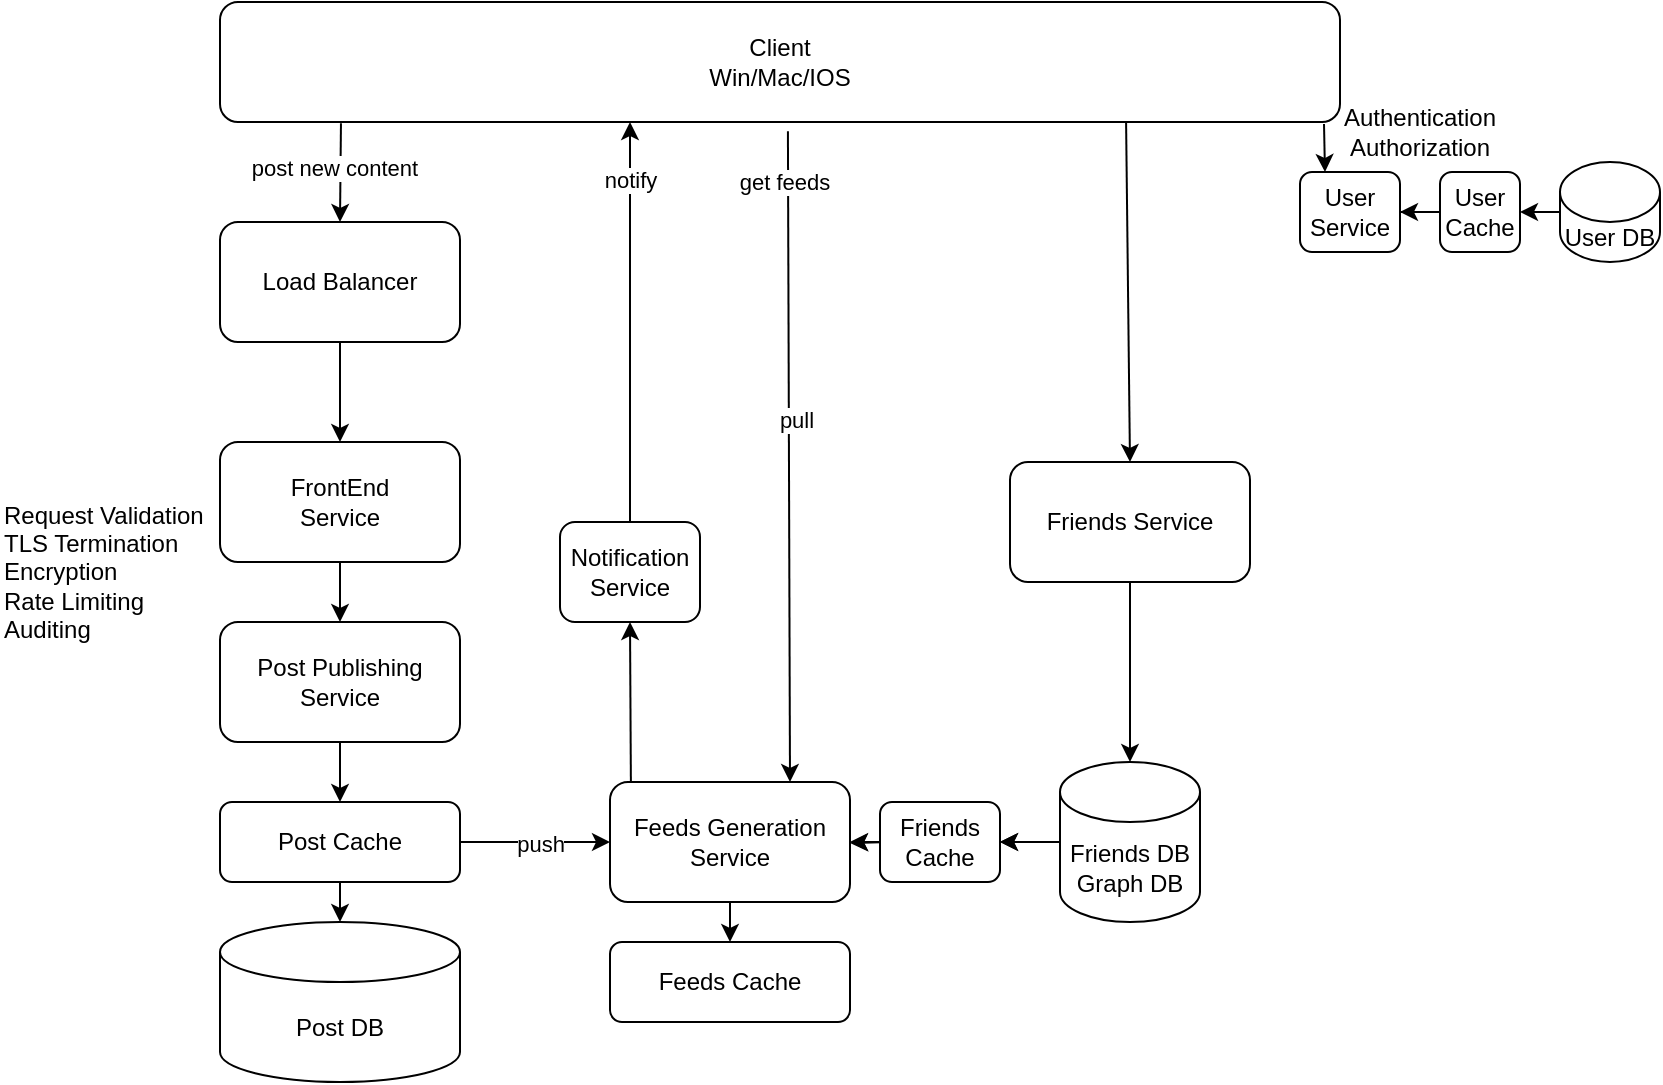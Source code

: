 <mxfile version="21.6.5" type="github">
  <diagram name="Page-1" id="GFhdytpFb7_LWYvXNSDk">
    <mxGraphModel dx="2266" dy="837" grid="1" gridSize="10" guides="1" tooltips="1" connect="1" arrows="1" fold="1" page="1" pageScale="1" pageWidth="850" pageHeight="1100" math="0" shadow="0">
      <root>
        <mxCell id="0" />
        <mxCell id="1" parent="0" />
        <mxCell id="Xg-XVn-29vVTGPL4Vdcd-1" value="Client&lt;br&gt;Win/Mac/IOS" style="rounded=1;whiteSpace=wrap;html=1;" vertex="1" parent="1">
          <mxGeometry x="120" y="110" width="560" height="60" as="geometry" />
        </mxCell>
        <mxCell id="Xg-XVn-29vVTGPL4Vdcd-2" value="Load Balancer" style="rounded=1;whiteSpace=wrap;html=1;" vertex="1" parent="1">
          <mxGeometry x="120" y="220" width="120" height="60" as="geometry" />
        </mxCell>
        <mxCell id="Xg-XVn-29vVTGPL4Vdcd-3" value="" style="endArrow=classic;html=1;rounded=0;exitX=0.108;exitY=1.01;exitDx=0;exitDy=0;exitPerimeter=0;entryX=0.5;entryY=0;entryDx=0;entryDy=0;" edge="1" parent="1" source="Xg-XVn-29vVTGPL4Vdcd-1" target="Xg-XVn-29vVTGPL4Vdcd-2">
          <mxGeometry width="50" height="50" relative="1" as="geometry">
            <mxPoint x="310" y="250" as="sourcePoint" />
            <mxPoint x="360" y="200" as="targetPoint" />
          </mxGeometry>
        </mxCell>
        <mxCell id="Xg-XVn-29vVTGPL4Vdcd-41" value="post new content" style="edgeLabel;html=1;align=center;verticalAlign=middle;resizable=0;points=[];" vertex="1" connectable="0" parent="Xg-XVn-29vVTGPL4Vdcd-3">
          <mxGeometry x="-0.092" y="-4" relative="1" as="geometry">
            <mxPoint as="offset" />
          </mxGeometry>
        </mxCell>
        <mxCell id="Xg-XVn-29vVTGPL4Vdcd-5" value="FrontEnd&lt;br&gt;Service" style="rounded=1;whiteSpace=wrap;html=1;" vertex="1" parent="1">
          <mxGeometry x="120" y="330" width="120" height="60" as="geometry" />
        </mxCell>
        <mxCell id="Xg-XVn-29vVTGPL4Vdcd-6" value="" style="endArrow=classic;html=1;rounded=0;exitX=0.5;exitY=1;exitDx=0;exitDy=0;" edge="1" parent="1" source="Xg-XVn-29vVTGPL4Vdcd-5">
          <mxGeometry width="50" height="50" relative="1" as="geometry">
            <mxPoint x="310" y="490" as="sourcePoint" />
            <mxPoint x="180" y="420" as="targetPoint" />
          </mxGeometry>
        </mxCell>
        <mxCell id="Xg-XVn-29vVTGPL4Vdcd-7" value="Request Validation&lt;br&gt;TLS Termination&lt;br&gt;Encryption&lt;br&gt;Rate Limiting&lt;br&gt;Auditing" style="text;html=1;strokeColor=none;fillColor=none;align=left;verticalAlign=middle;whiteSpace=wrap;rounded=0;" vertex="1" parent="1">
          <mxGeometry x="10" y="360" width="110" height="70" as="geometry" />
        </mxCell>
        <mxCell id="Xg-XVn-29vVTGPL4Vdcd-9" value="" style="endArrow=classic;html=1;rounded=0;exitX=0.5;exitY=1;exitDx=0;exitDy=0;entryX=0.5;entryY=0;entryDx=0;entryDy=0;" edge="1" parent="1" source="Xg-XVn-29vVTGPL4Vdcd-2" target="Xg-XVn-29vVTGPL4Vdcd-5">
          <mxGeometry width="50" height="50" relative="1" as="geometry">
            <mxPoint x="310" y="380" as="sourcePoint" />
            <mxPoint x="360" y="330" as="targetPoint" />
          </mxGeometry>
        </mxCell>
        <mxCell id="Xg-XVn-29vVTGPL4Vdcd-10" value="Post Publishing Service" style="rounded=1;whiteSpace=wrap;html=1;" vertex="1" parent="1">
          <mxGeometry x="120" y="420" width="120" height="60" as="geometry" />
        </mxCell>
        <mxCell id="Xg-XVn-29vVTGPL4Vdcd-11" value="" style="endArrow=classic;html=1;rounded=0;exitX=0.5;exitY=1;exitDx=0;exitDy=0;" edge="1" parent="1" source="Xg-XVn-29vVTGPL4Vdcd-10">
          <mxGeometry width="50" height="50" relative="1" as="geometry">
            <mxPoint x="200" y="570" as="sourcePoint" />
            <mxPoint x="180" y="510" as="targetPoint" />
          </mxGeometry>
        </mxCell>
        <mxCell id="Xg-XVn-29vVTGPL4Vdcd-12" value="Post DB" style="shape=cylinder3;whiteSpace=wrap;html=1;boundedLbl=1;backgroundOutline=1;size=15;" vertex="1" parent="1">
          <mxGeometry x="120" y="570" width="120" height="80" as="geometry" />
        </mxCell>
        <mxCell id="Xg-XVn-29vVTGPL4Vdcd-13" value="User DB" style="shape=cylinder3;whiteSpace=wrap;html=1;boundedLbl=1;backgroundOutline=1;size=15;" vertex="1" parent="1">
          <mxGeometry x="790" y="190" width="50" height="50" as="geometry" />
        </mxCell>
        <mxCell id="Xg-XVn-29vVTGPL4Vdcd-14" style="edgeStyle=orthogonalEdgeStyle;rounded=0;orthogonalLoop=1;jettySize=auto;html=1;entryX=1;entryY=0.5;entryDx=0;entryDy=0;" edge="1" parent="1" source="Xg-XVn-29vVTGPL4Vdcd-15" target="Xg-XVn-29vVTGPL4Vdcd-16">
          <mxGeometry relative="1" as="geometry" />
        </mxCell>
        <mxCell id="Xg-XVn-29vVTGPL4Vdcd-15" value="User&lt;br&gt;Cache" style="rounded=1;whiteSpace=wrap;html=1;" vertex="1" parent="1">
          <mxGeometry x="730" y="195" width="40" height="40" as="geometry" />
        </mxCell>
        <mxCell id="Xg-XVn-29vVTGPL4Vdcd-16" value="User Service" style="rounded=1;whiteSpace=wrap;html=1;" vertex="1" parent="1">
          <mxGeometry x="660" y="195" width="50" height="40" as="geometry" />
        </mxCell>
        <mxCell id="Xg-XVn-29vVTGPL4Vdcd-17" value="" style="endArrow=classic;html=1;rounded=0;entryX=1;entryY=0.5;entryDx=0;entryDy=0;exitX=0;exitY=0.5;exitDx=0;exitDy=0;exitPerimeter=0;" edge="1" parent="1" source="Xg-XVn-29vVTGPL4Vdcd-13" target="Xg-XVn-29vVTGPL4Vdcd-15">
          <mxGeometry width="50" height="50" relative="1" as="geometry">
            <mxPoint x="670" y="455" as="sourcePoint" />
            <mxPoint x="720" y="405" as="targetPoint" />
          </mxGeometry>
        </mxCell>
        <mxCell id="Xg-XVn-29vVTGPL4Vdcd-18" value="" style="endArrow=classic;html=1;rounded=0;exitX=0.986;exitY=1.01;exitDx=0;exitDy=0;exitPerimeter=0;entryX=0.25;entryY=0;entryDx=0;entryDy=0;" edge="1" parent="1" target="Xg-XVn-29vVTGPL4Vdcd-16">
          <mxGeometry width="50" height="50" relative="1" as="geometry">
            <mxPoint x="672" y="171" as="sourcePoint" />
            <mxPoint x="810" y="120" as="targetPoint" />
          </mxGeometry>
        </mxCell>
        <mxCell id="Xg-XVn-29vVTGPL4Vdcd-20" value="Authentication&lt;br style=&quot;border-color: var(--border-color); text-align: left;&quot;&gt;&lt;span style=&quot;text-align: left;&quot;&gt;Authorization&lt;/span&gt;" style="text;html=1;strokeColor=none;fillColor=none;align=center;verticalAlign=middle;whiteSpace=wrap;rounded=0;" vertex="1" parent="1">
          <mxGeometry x="690" y="160" width="60" height="30" as="geometry" />
        </mxCell>
        <mxCell id="Xg-XVn-29vVTGPL4Vdcd-23" value="Post Cache" style="rounded=1;whiteSpace=wrap;html=1;" vertex="1" parent="1">
          <mxGeometry x="120" y="510" width="120" height="40" as="geometry" />
        </mxCell>
        <mxCell id="Xg-XVn-29vVTGPL4Vdcd-24" value="" style="endArrow=classic;html=1;rounded=0;exitX=0.5;exitY=1;exitDx=0;exitDy=0;entryX=0.5;entryY=0;entryDx=0;entryDy=0;entryPerimeter=0;" edge="1" parent="1" source="Xg-XVn-29vVTGPL4Vdcd-23" target="Xg-XVn-29vVTGPL4Vdcd-12">
          <mxGeometry width="50" height="50" relative="1" as="geometry">
            <mxPoint x="240" y="500" as="sourcePoint" />
            <mxPoint x="290" y="450" as="targetPoint" />
          </mxGeometry>
        </mxCell>
        <mxCell id="Xg-XVn-29vVTGPL4Vdcd-26" value="Notification Service" style="rounded=1;whiteSpace=wrap;html=1;" vertex="1" parent="1">
          <mxGeometry x="290" y="370" width="70" height="50" as="geometry" />
        </mxCell>
        <mxCell id="Xg-XVn-29vVTGPL4Vdcd-28" value="" style="endArrow=classic;html=1;rounded=0;exitX=0.5;exitY=0;exitDx=0;exitDy=0;entryX=0.5;entryY=1;entryDx=0;entryDy=0;" edge="1" parent="1" source="Xg-XVn-29vVTGPL4Vdcd-26">
          <mxGeometry width="50" height="50" relative="1" as="geometry">
            <mxPoint x="230" y="320" as="sourcePoint" />
            <mxPoint x="325" y="170" as="targetPoint" />
          </mxGeometry>
        </mxCell>
        <mxCell id="Xg-XVn-29vVTGPL4Vdcd-29" value="notify" style="edgeLabel;html=1;align=center;verticalAlign=middle;resizable=0;points=[];" vertex="1" connectable="0" parent="Xg-XVn-29vVTGPL4Vdcd-28">
          <mxGeometry x="0.71" relative="1" as="geometry">
            <mxPoint as="offset" />
          </mxGeometry>
        </mxCell>
        <mxCell id="Xg-XVn-29vVTGPL4Vdcd-30" value="Feeds Generation Service" style="rounded=1;whiteSpace=wrap;html=1;" vertex="1" parent="1">
          <mxGeometry x="315" y="500" width="120" height="60" as="geometry" />
        </mxCell>
        <mxCell id="Xg-XVn-29vVTGPL4Vdcd-31" value="" style="endArrow=classic;html=1;rounded=0;exitX=1;exitY=0.5;exitDx=0;exitDy=0;entryX=0;entryY=0.5;entryDx=0;entryDy=0;" edge="1" parent="1" source="Xg-XVn-29vVTGPL4Vdcd-23" target="Xg-XVn-29vVTGPL4Vdcd-30">
          <mxGeometry width="50" height="50" relative="1" as="geometry">
            <mxPoint x="480" y="680" as="sourcePoint" />
            <mxPoint x="530" y="630" as="targetPoint" />
          </mxGeometry>
        </mxCell>
        <mxCell id="Xg-XVn-29vVTGPL4Vdcd-57" value="Text" style="edgeLabel;html=1;align=center;verticalAlign=middle;resizable=0;points=[];" vertex="1" connectable="0" parent="Xg-XVn-29vVTGPL4Vdcd-31">
          <mxGeometry x="-0.344" y="-1" relative="1" as="geometry">
            <mxPoint x="15" y="-1" as="offset" />
          </mxGeometry>
        </mxCell>
        <mxCell id="Xg-XVn-29vVTGPL4Vdcd-58" value="push" style="edgeLabel;html=1;align=center;verticalAlign=middle;resizable=0;points=[];" vertex="1" connectable="0" parent="Xg-XVn-29vVTGPL4Vdcd-31">
          <mxGeometry x="0.056" y="-1" relative="1" as="geometry">
            <mxPoint as="offset" />
          </mxGeometry>
        </mxCell>
        <mxCell id="Xg-XVn-29vVTGPL4Vdcd-36" value="" style="endArrow=classic;html=1;rounded=0;exitX=0.5;exitY=1;exitDx=0;exitDy=0;entryX=0.5;entryY=0;entryDx=0;entryDy=0;entryPerimeter=0;" edge="1" parent="1">
          <mxGeometry width="50" height="50" relative="1" as="geometry">
            <mxPoint x="375" y="560" as="sourcePoint" />
            <mxPoint x="375" y="580" as="targetPoint" />
          </mxGeometry>
        </mxCell>
        <mxCell id="Xg-XVn-29vVTGPL4Vdcd-37" value="Feeds Cache" style="rounded=1;whiteSpace=wrap;html=1;" vertex="1" parent="1">
          <mxGeometry x="315" y="580" width="120" height="40" as="geometry" />
        </mxCell>
        <mxCell id="Xg-XVn-29vVTGPL4Vdcd-39" value="" style="endArrow=classic;html=1;rounded=0;exitX=0.641;exitY=1.077;exitDx=0;exitDy=0;exitPerimeter=0;entryX=0.75;entryY=0;entryDx=0;entryDy=0;" edge="1" parent="1" target="Xg-XVn-29vVTGPL4Vdcd-30">
          <mxGeometry width="50" height="50" relative="1" as="geometry">
            <mxPoint x="403.96" y="174.62" as="sourcePoint" />
            <mxPoint x="665" y="310" as="targetPoint" />
          </mxGeometry>
        </mxCell>
        <mxCell id="Xg-XVn-29vVTGPL4Vdcd-42" value="get feeds" style="edgeLabel;html=1;align=center;verticalAlign=middle;resizable=0;points=[];" vertex="1" connectable="0" parent="Xg-XVn-29vVTGPL4Vdcd-39">
          <mxGeometry x="-0.623" y="-2" relative="1" as="geometry">
            <mxPoint y="-36" as="offset" />
          </mxGeometry>
        </mxCell>
        <mxCell id="Xg-XVn-29vVTGPL4Vdcd-59" value="pull" style="edgeLabel;html=1;align=center;verticalAlign=middle;resizable=0;points=[];" vertex="1" connectable="0" parent="Xg-XVn-29vVTGPL4Vdcd-39">
          <mxGeometry x="-0.113" y="3" relative="1" as="geometry">
            <mxPoint as="offset" />
          </mxGeometry>
        </mxCell>
        <mxCell id="Xg-XVn-29vVTGPL4Vdcd-40" value="" style="endArrow=classic;html=1;rounded=0;entryX=0.5;entryY=1;entryDx=0;entryDy=0;exitX=0.087;exitY=0.003;exitDx=0;exitDy=0;exitPerimeter=0;" edge="1" parent="1" source="Xg-XVn-29vVTGPL4Vdcd-30" target="Xg-XVn-29vVTGPL4Vdcd-26">
          <mxGeometry width="50" height="50" relative="1" as="geometry">
            <mxPoint x="295" y="490" as="sourcePoint" />
            <mxPoint x="345" y="440" as="targetPoint" />
          </mxGeometry>
        </mxCell>
        <mxCell id="Xg-XVn-29vVTGPL4Vdcd-44" value="" style="endArrow=classic;html=1;rounded=0;entryX=1;entryY=0.5;entryDx=0;entryDy=0;" edge="1" parent="1" target="Xg-XVn-29vVTGPL4Vdcd-30">
          <mxGeometry width="50" height="50" relative="1" as="geometry">
            <mxPoint x="455" y="530" as="sourcePoint" />
            <mxPoint x="655" y="550" as="targetPoint" />
          </mxGeometry>
        </mxCell>
        <mxCell id="Xg-XVn-29vVTGPL4Vdcd-48" value="" style="edgeStyle=orthogonalEdgeStyle;rounded=0;orthogonalLoop=1;jettySize=auto;html=1;" edge="1" parent="1" target="Xg-XVn-29vVTGPL4Vdcd-30">
          <mxGeometry relative="1" as="geometry">
            <mxPoint x="455" y="530" as="sourcePoint" />
          </mxGeometry>
        </mxCell>
        <mxCell id="Xg-XVn-29vVTGPL4Vdcd-49" value="" style="endArrow=classic;html=1;rounded=0;entryX=1;entryY=0.5;entryDx=0;entryDy=0;" edge="1" parent="1" source="Xg-XVn-29vVTGPL4Vdcd-46" target="Xg-XVn-29vVTGPL4Vdcd-47">
          <mxGeometry width="50" height="50" relative="1" as="geometry">
            <mxPoint x="730" y="530" as="sourcePoint" />
            <mxPoint x="650" y="660" as="targetPoint" />
          </mxGeometry>
        </mxCell>
        <mxCell id="Xg-XVn-29vVTGPL4Vdcd-50" value="" style="endArrow=classic;html=1;rounded=0;entryX=1;entryY=0.5;entryDx=0;entryDy=0;" edge="1" parent="1" target="Xg-XVn-29vVTGPL4Vdcd-47">
          <mxGeometry width="50" height="50" relative="1" as="geometry">
            <mxPoint x="570" y="530" as="sourcePoint" />
            <mxPoint x="510" y="530" as="targetPoint" />
          </mxGeometry>
        </mxCell>
        <mxCell id="Xg-XVn-29vVTGPL4Vdcd-47" value="Friends Cache" style="rounded=1;whiteSpace=wrap;html=1;" vertex="1" parent="1">
          <mxGeometry x="450" y="510" width="60" height="40" as="geometry" />
        </mxCell>
        <mxCell id="Xg-XVn-29vVTGPL4Vdcd-51" value="" style="endArrow=classic;html=1;rounded=0;entryX=1;entryY=0.5;entryDx=0;entryDy=0;" edge="1" parent="1" target="Xg-XVn-29vVTGPL4Vdcd-46">
          <mxGeometry width="50" height="50" relative="1" as="geometry">
            <mxPoint x="600" y="530" as="sourcePoint" />
            <mxPoint x="530" y="530" as="targetPoint" />
          </mxGeometry>
        </mxCell>
        <mxCell id="Xg-XVn-29vVTGPL4Vdcd-46" value="Friends DB&lt;br&gt;Graph DB" style="shape=cylinder3;whiteSpace=wrap;html=1;boundedLbl=1;backgroundOutline=1;size=15;" vertex="1" parent="1">
          <mxGeometry x="540" y="490" width="70" height="80" as="geometry" />
        </mxCell>
        <mxCell id="Xg-XVn-29vVTGPL4Vdcd-52" value="Friends Service" style="rounded=1;whiteSpace=wrap;html=1;" vertex="1" parent="1">
          <mxGeometry x="515" y="340" width="120" height="60" as="geometry" />
        </mxCell>
        <mxCell id="Xg-XVn-29vVTGPL4Vdcd-55" value="" style="endArrow=classic;html=1;rounded=0;exitX=0.809;exitY=0.997;exitDx=0;exitDy=0;exitPerimeter=0;entryX=0.5;entryY=0;entryDx=0;entryDy=0;" edge="1" parent="1" source="Xg-XVn-29vVTGPL4Vdcd-1" target="Xg-XVn-29vVTGPL4Vdcd-52">
          <mxGeometry width="50" height="50" relative="1" as="geometry">
            <mxPoint x="580" y="270" as="sourcePoint" />
            <mxPoint x="630" y="220" as="targetPoint" />
          </mxGeometry>
        </mxCell>
        <mxCell id="Xg-XVn-29vVTGPL4Vdcd-56" value="" style="endArrow=classic;html=1;rounded=0;exitX=0.5;exitY=1;exitDx=0;exitDy=0;entryX=0.5;entryY=0;entryDx=0;entryDy=0;entryPerimeter=0;" edge="1" parent="1" source="Xg-XVn-29vVTGPL4Vdcd-52" target="Xg-XVn-29vVTGPL4Vdcd-46">
          <mxGeometry width="50" height="50" relative="1" as="geometry">
            <mxPoint x="700" y="500" as="sourcePoint" />
            <mxPoint x="750" y="450" as="targetPoint" />
          </mxGeometry>
        </mxCell>
      </root>
    </mxGraphModel>
  </diagram>
</mxfile>
